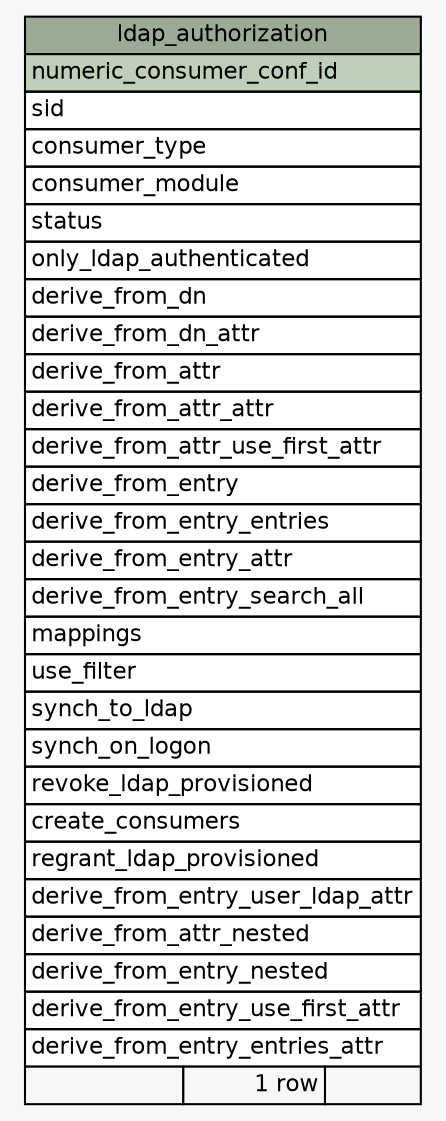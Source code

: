 // dot 2.30.1 on Mac OS X 10.8.3
// SchemaSpy rev 590
digraph "ldap_authorization" {
  graph [
    rankdir="RL"
    bgcolor="#f7f7f7"
    nodesep="0.18"
    ranksep="0.46"
    fontname="Helvetica"
    fontsize="11"
  ];
  node [
    fontname="Helvetica"
    fontsize="11"
    shape="plaintext"
  ];
  edge [
    arrowsize="0.8"
  ];
  "ldap_authorization" [
    label=<
    <TABLE BORDER="0" CELLBORDER="1" CELLSPACING="0" BGCOLOR="#ffffff">
      <TR><TD COLSPAN="3" BGCOLOR="#9bab96" ALIGN="CENTER">ldap_authorization</TD></TR>
      <TR><TD PORT="numeric_consumer_conf_id" COLSPAN="3" BGCOLOR="#bed1b8" ALIGN="LEFT">numeric_consumer_conf_id</TD></TR>
      <TR><TD PORT="sid" COLSPAN="3" ALIGN="LEFT">sid</TD></TR>
      <TR><TD PORT="consumer_type" COLSPAN="3" ALIGN="LEFT">consumer_type</TD></TR>
      <TR><TD PORT="consumer_module" COLSPAN="3" ALIGN="LEFT">consumer_module</TD></TR>
      <TR><TD PORT="status" COLSPAN="3" ALIGN="LEFT">status</TD></TR>
      <TR><TD PORT="only_ldap_authenticated" COLSPAN="3" ALIGN="LEFT">only_ldap_authenticated</TD></TR>
      <TR><TD PORT="derive_from_dn" COLSPAN="3" ALIGN="LEFT">derive_from_dn</TD></TR>
      <TR><TD PORT="derive_from_dn_attr" COLSPAN="3" ALIGN="LEFT">derive_from_dn_attr</TD></TR>
      <TR><TD PORT="derive_from_attr" COLSPAN="3" ALIGN="LEFT">derive_from_attr</TD></TR>
      <TR><TD PORT="derive_from_attr_attr" COLSPAN="3" ALIGN="LEFT">derive_from_attr_attr</TD></TR>
      <TR><TD PORT="derive_from_attr_use_first_attr" COLSPAN="3" ALIGN="LEFT">derive_from_attr_use_first_attr</TD></TR>
      <TR><TD PORT="derive_from_entry" COLSPAN="3" ALIGN="LEFT">derive_from_entry</TD></TR>
      <TR><TD PORT="derive_from_entry_entries" COLSPAN="3" ALIGN="LEFT">derive_from_entry_entries</TD></TR>
      <TR><TD PORT="derive_from_entry_attr" COLSPAN="3" ALIGN="LEFT">derive_from_entry_attr</TD></TR>
      <TR><TD PORT="derive_from_entry_search_all" COLSPAN="3" ALIGN="LEFT">derive_from_entry_search_all</TD></TR>
      <TR><TD PORT="mappings" COLSPAN="3" ALIGN="LEFT">mappings</TD></TR>
      <TR><TD PORT="use_filter" COLSPAN="3" ALIGN="LEFT">use_filter</TD></TR>
      <TR><TD PORT="synch_to_ldap" COLSPAN="3" ALIGN="LEFT">synch_to_ldap</TD></TR>
      <TR><TD PORT="synch_on_logon" COLSPAN="3" ALIGN="LEFT">synch_on_logon</TD></TR>
      <TR><TD PORT="revoke_ldap_provisioned" COLSPAN="3" ALIGN="LEFT">revoke_ldap_provisioned</TD></TR>
      <TR><TD PORT="create_consumers" COLSPAN="3" ALIGN="LEFT">create_consumers</TD></TR>
      <TR><TD PORT="regrant_ldap_provisioned" COLSPAN="3" ALIGN="LEFT">regrant_ldap_provisioned</TD></TR>
      <TR><TD PORT="derive_from_entry_user_ldap_attr" COLSPAN="3" ALIGN="LEFT">derive_from_entry_user_ldap_attr</TD></TR>
      <TR><TD PORT="derive_from_attr_nested" COLSPAN="3" ALIGN="LEFT">derive_from_attr_nested</TD></TR>
      <TR><TD PORT="derive_from_entry_nested" COLSPAN="3" ALIGN="LEFT">derive_from_entry_nested</TD></TR>
      <TR><TD PORT="derive_from_entry_use_first_attr" COLSPAN="3" ALIGN="LEFT">derive_from_entry_use_first_attr</TD></TR>
      <TR><TD PORT="derive_from_entry_entries_attr" COLSPAN="3" ALIGN="LEFT">derive_from_entry_entries_attr</TD></TR>
      <TR><TD ALIGN="LEFT" BGCOLOR="#f7f7f7">  </TD><TD ALIGN="RIGHT" BGCOLOR="#f7f7f7">1 row</TD><TD ALIGN="RIGHT" BGCOLOR="#f7f7f7">  </TD></TR>
    </TABLE>>
    URL="tables/ldap_authorization.html"
    tooltip="ldap_authorization"
  ];
}
